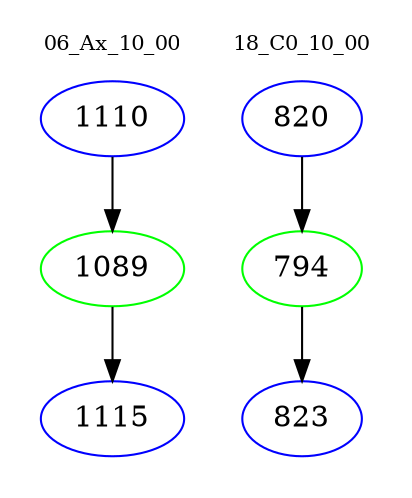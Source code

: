 digraph{
subgraph cluster_0 {
color = white
label = "06_Ax_10_00";
fontsize=10;
T0_1110 [label="1110", color="blue"]
T0_1110 -> T0_1089 [color="black"]
T0_1089 [label="1089", color="green"]
T0_1089 -> T0_1115 [color="black"]
T0_1115 [label="1115", color="blue"]
}
subgraph cluster_1 {
color = white
label = "18_C0_10_00";
fontsize=10;
T1_820 [label="820", color="blue"]
T1_820 -> T1_794 [color="black"]
T1_794 [label="794", color="green"]
T1_794 -> T1_823 [color="black"]
T1_823 [label="823", color="blue"]
}
}
